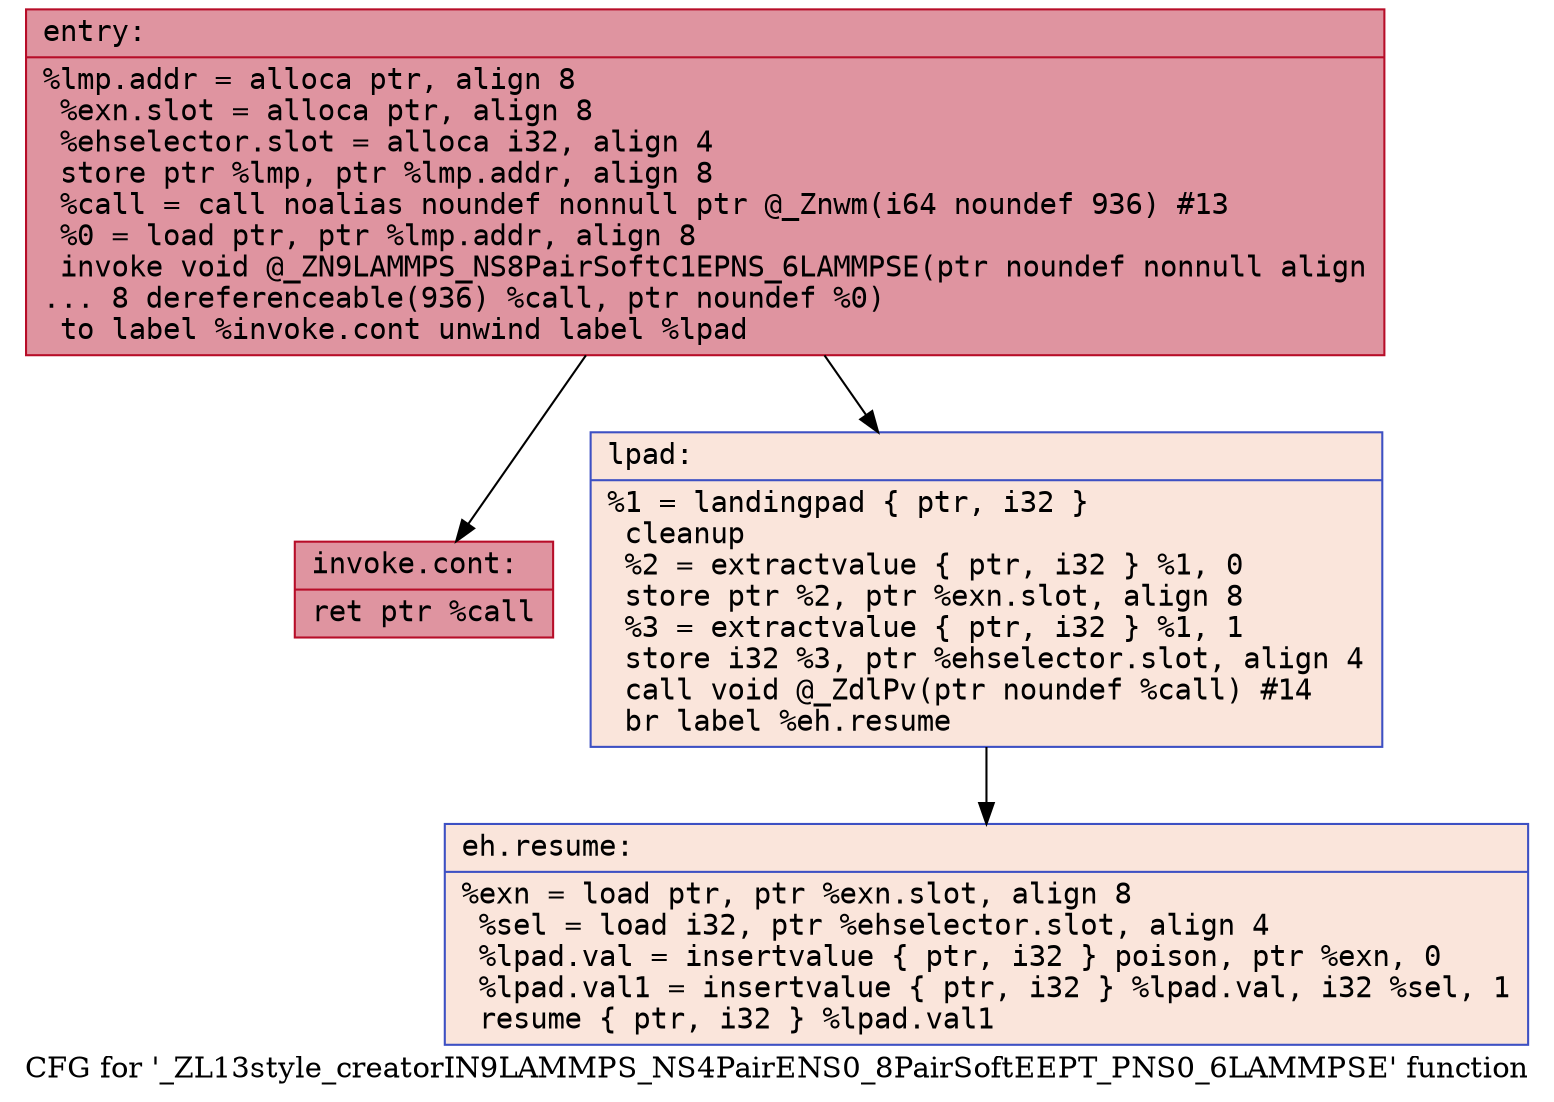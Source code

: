 digraph "CFG for '_ZL13style_creatorIN9LAMMPS_NS4PairENS0_8PairSoftEEPT_PNS0_6LAMMPSE' function" {
	label="CFG for '_ZL13style_creatorIN9LAMMPS_NS4PairENS0_8PairSoftEEPT_PNS0_6LAMMPSE' function";

	Node0x563a5dffedb0 [shape=record,color="#b70d28ff", style=filled, fillcolor="#b70d2870" fontname="Courier",label="{entry:\l|  %lmp.addr = alloca ptr, align 8\l  %exn.slot = alloca ptr, align 8\l  %ehselector.slot = alloca i32, align 4\l  store ptr %lmp, ptr %lmp.addr, align 8\l  %call = call noalias noundef nonnull ptr @_Znwm(i64 noundef 936) #13\l  %0 = load ptr, ptr %lmp.addr, align 8\l  invoke void @_ZN9LAMMPS_NS8PairSoftC1EPNS_6LAMMPSE(ptr noundef nonnull align\l... 8 dereferenceable(936) %call, ptr noundef %0)\l          to label %invoke.cont unwind label %lpad\l}"];
	Node0x563a5dffedb0 -> Node0x563a5e000660[tooltip="entry -> invoke.cont\nProbability 100.00%" ];
	Node0x563a5dffedb0 -> Node0x563a5e0006e0[tooltip="entry -> lpad\nProbability 0.00%" ];
	Node0x563a5e000660 [shape=record,color="#b70d28ff", style=filled, fillcolor="#b70d2870" fontname="Courier",label="{invoke.cont:\l|  ret ptr %call\l}"];
	Node0x563a5e0006e0 [shape=record,color="#3d50c3ff", style=filled, fillcolor="#f4c5ad70" fontname="Courier",label="{lpad:\l|  %1 = landingpad \{ ptr, i32 \}\l          cleanup\l  %2 = extractvalue \{ ptr, i32 \} %1, 0\l  store ptr %2, ptr %exn.slot, align 8\l  %3 = extractvalue \{ ptr, i32 \} %1, 1\l  store i32 %3, ptr %ehselector.slot, align 4\l  call void @_ZdlPv(ptr noundef %call) #14\l  br label %eh.resume\l}"];
	Node0x563a5e0006e0 -> Node0x563a5e000e30[tooltip="lpad -> eh.resume\nProbability 100.00%" ];
	Node0x563a5e000e30 [shape=record,color="#3d50c3ff", style=filled, fillcolor="#f4c5ad70" fontname="Courier",label="{eh.resume:\l|  %exn = load ptr, ptr %exn.slot, align 8\l  %sel = load i32, ptr %ehselector.slot, align 4\l  %lpad.val = insertvalue \{ ptr, i32 \} poison, ptr %exn, 0\l  %lpad.val1 = insertvalue \{ ptr, i32 \} %lpad.val, i32 %sel, 1\l  resume \{ ptr, i32 \} %lpad.val1\l}"];
}
